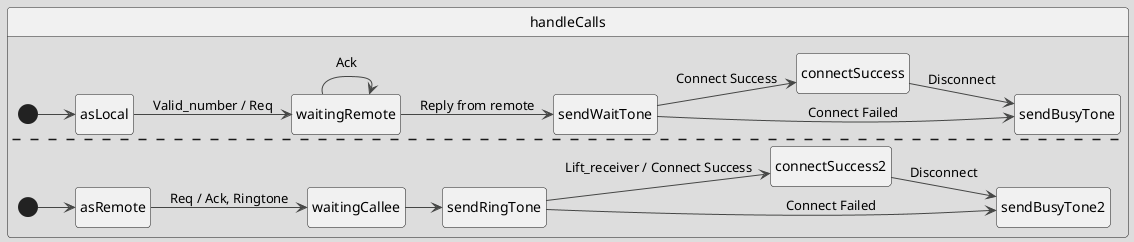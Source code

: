 @startuml Q10
!theme toy
left to right direction
hide empty description

state handleCalls {
    [*] --> asLocal
    asLocal --> waitingRemote: Valid_number / Req
    waitingRemote --> waitingRemote : Ack
    waitingRemote --> sendWaitTone : Reply from remote
    sendWaitTone --> connectSuccess : Connect Success
    connectSuccess --> sendBusyTone : Disconnect
    sendWaitTone --> sendBusyTone : Connect Failed


    --
    [*] --> asRemote
    asRemote --> waitingCallee : Req / Ack, Ringtone
    waitingCallee --> sendRingTone
    sendRingTone --> connectSuccess2 : Lift_receiver / Connect Success
    connectSuccess2 --> sendBusyTone2 : Disconnect
    sendRingTone --> sendBusyTone2 : Connect Failed
}




@enduml